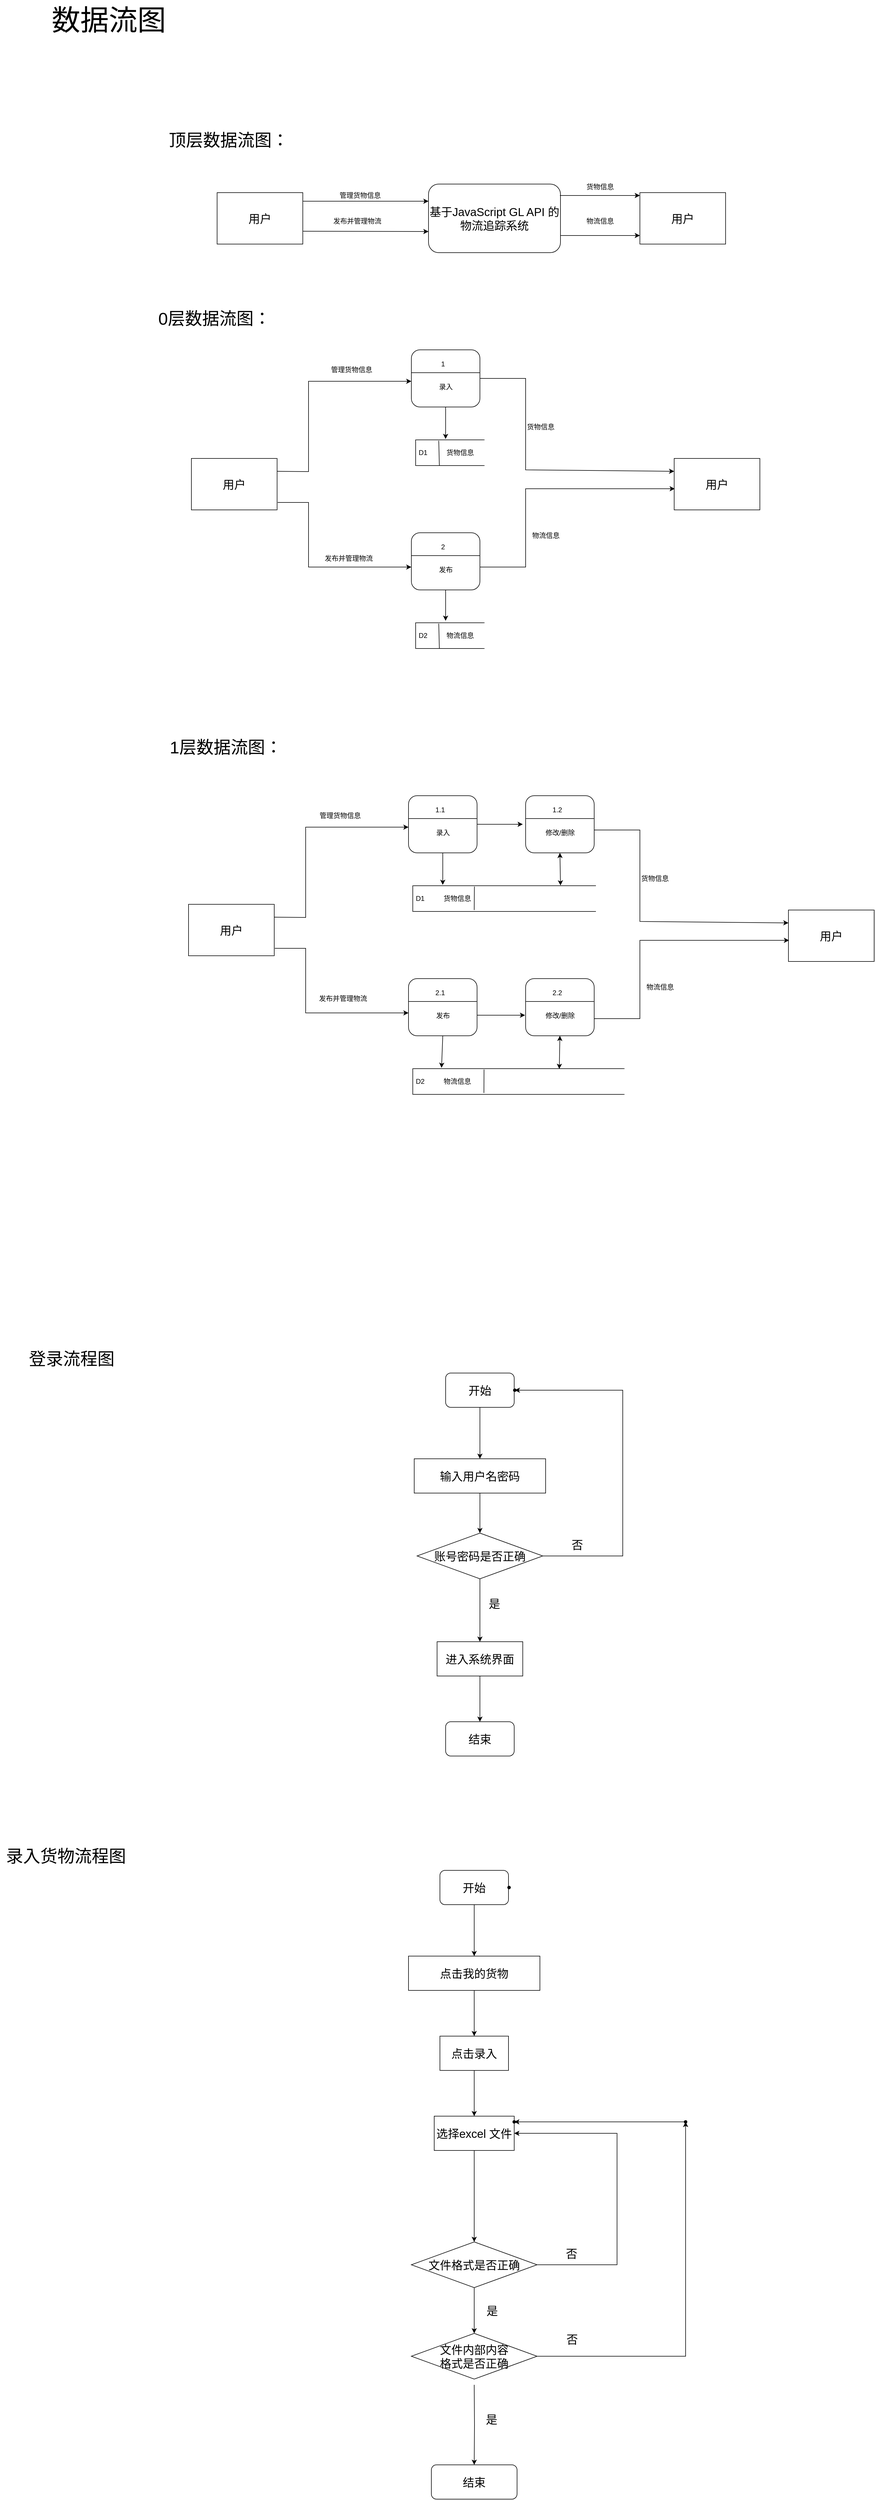 <mxfile version="21.2.1" type="github">
  <diagram name="Page-1" id="b5b7bab2-c9e2-2cf4-8b2a-24fd1a2a6d21">
    <mxGraphModel dx="4598" dy="2044" grid="1" gridSize="10" guides="1" tooltips="1" connect="1" arrows="1" fold="1" page="1" pageScale="1" pageWidth="827" pageHeight="1169" background="none" math="0" shadow="0">
      <root>
        <mxCell id="0" />
        <mxCell id="1" parent="0" />
        <mxCell id="44vKcgO6JZs-gFAmP7-q-1" value="&lt;font style=&quot;font-size: 20px;&quot;&gt;用户&lt;/font&gt;" style="rounded=0;whiteSpace=wrap;html=1;" parent="1" vertex="1">
          <mxGeometry x="40" y="595" width="150" height="90" as="geometry" />
        </mxCell>
        <mxCell id="44vKcgO6JZs-gFAmP7-q-2" value="" style="endArrow=classic;html=1;rounded=0;entryX=0;entryY=0.25;entryDx=0;entryDy=0;" parent="1" target="44vKcgO6JZs-gFAmP7-q-3" edge="1">
          <mxGeometry width="50" height="50" relative="1" as="geometry">
            <mxPoint x="190" y="610" as="sourcePoint" />
            <mxPoint x="330" y="640" as="targetPoint" />
          </mxGeometry>
        </mxCell>
        <mxCell id="44vKcgO6JZs-gFAmP7-q-3" value="&lt;font style=&quot;font-size: 20px;&quot;&gt;基于JavaScript GL API 的物流追踪系统&lt;/font&gt;" style="rounded=1;whiteSpace=wrap;html=1;" parent="1" vertex="1">
          <mxGeometry x="410" y="580" width="231" height="120" as="geometry" />
        </mxCell>
        <mxCell id="44vKcgO6JZs-gFAmP7-q-4" value="管理货物信息" style="text;html=1;align=center;verticalAlign=middle;resizable=0;points=[];autosize=1;strokeColor=none;fillColor=none;" parent="1" vertex="1">
          <mxGeometry x="240" y="585" width="100" height="30" as="geometry" />
        </mxCell>
        <mxCell id="44vKcgO6JZs-gFAmP7-q-5" value="" style="endArrow=classic;html=1;rounded=0;entryX=0;entryY=0.5;entryDx=0;entryDy=0;" parent="1" edge="1">
          <mxGeometry width="50" height="50" relative="1" as="geometry">
            <mxPoint x="640" y="600" as="sourcePoint" />
            <mxPoint x="780" y="600" as="targetPoint" />
          </mxGeometry>
        </mxCell>
        <mxCell id="44vKcgO6JZs-gFAmP7-q-6" value="" style="endArrow=classic;html=1;rounded=0;exitX=1;exitY=0.75;exitDx=0;exitDy=0;" parent="1" source="44vKcgO6JZs-gFAmP7-q-1" edge="1">
          <mxGeometry width="50" height="50" relative="1" as="geometry">
            <mxPoint x="360" y="680" as="sourcePoint" />
            <mxPoint x="410" y="663" as="targetPoint" />
          </mxGeometry>
        </mxCell>
        <mxCell id="44vKcgO6JZs-gFAmP7-q-7" value="" style="endArrow=classic;html=1;rounded=0;exitX=1;exitY=0.75;exitDx=0;exitDy=0;entryX=0;entryY=0.5;entryDx=0;entryDy=0;" parent="1" source="44vKcgO6JZs-gFAmP7-q-3" edge="1">
          <mxGeometry width="50" height="50" relative="1" as="geometry">
            <mxPoint x="641" y="660" as="sourcePoint" />
            <mxPoint x="780" y="670" as="targetPoint" />
          </mxGeometry>
        </mxCell>
        <mxCell id="44vKcgO6JZs-gFAmP7-q-9" value="发布并管理物流" style="text;html=1;align=center;verticalAlign=middle;resizable=0;points=[];autosize=1;strokeColor=none;fillColor=none;" parent="1" vertex="1">
          <mxGeometry x="230" y="630" width="110" height="30" as="geometry" />
        </mxCell>
        <mxCell id="44vKcgO6JZs-gFAmP7-q-16" value="货物信息" style="text;html=1;align=center;verticalAlign=middle;resizable=0;points=[];autosize=1;strokeColor=none;fillColor=none;" parent="1" vertex="1">
          <mxGeometry x="675" y="570" width="70" height="30" as="geometry" />
        </mxCell>
        <mxCell id="44vKcgO6JZs-gFAmP7-q-17" value="物流信息" style="text;html=1;align=center;verticalAlign=middle;resizable=0;points=[];autosize=1;strokeColor=none;fillColor=none;" parent="1" vertex="1">
          <mxGeometry x="675" y="630" width="70" height="30" as="geometry" />
        </mxCell>
        <mxCell id="44vKcgO6JZs-gFAmP7-q-19" value="&lt;font style=&quot;font-size: 30px;&quot;&gt;顶层数据流图：&lt;/font&gt;" style="text;html=1;align=center;verticalAlign=middle;resizable=0;points=[];autosize=1;strokeColor=none;fillColor=none;" parent="1" vertex="1">
          <mxGeometry x="-55" y="478" width="230" height="50" as="geometry" />
        </mxCell>
        <mxCell id="44vKcgO6JZs-gFAmP7-q-20" value="&lt;font style=&quot;font-size: 30px;&quot;&gt;0层数据流图：&lt;/font&gt;" style="text;html=1;align=center;verticalAlign=middle;resizable=0;points=[];autosize=1;strokeColor=none;fillColor=none;" parent="1" vertex="1">
          <mxGeometry x="-75" y="790" width="220" height="50" as="geometry" />
        </mxCell>
        <mxCell id="44vKcgO6JZs-gFAmP7-q-21" value="&lt;font style=&quot;font-size: 20px;&quot;&gt;用户&lt;/font&gt;" style="rounded=0;whiteSpace=wrap;html=1;" parent="1" vertex="1">
          <mxGeometry x="-5" y="1060" width="150" height="90" as="geometry" />
        </mxCell>
        <mxCell id="44vKcgO6JZs-gFAmP7-q-22" value="" style="endArrow=classic;html=1;rounded=0;entryX=0;entryY=0.25;entryDx=0;entryDy=0;exitX=1;exitY=0.25;exitDx=0;exitDy=0;" parent="1" source="44vKcgO6JZs-gFAmP7-q-21" edge="1">
          <mxGeometry width="50" height="50" relative="1" as="geometry">
            <mxPoint x="160" y="925" as="sourcePoint" />
            <mxPoint x="380" y="925" as="targetPoint" />
            <Array as="points">
              <mxPoint x="200" y="1083" />
              <mxPoint x="200" y="925" />
            </Array>
          </mxGeometry>
        </mxCell>
        <mxCell id="44vKcgO6JZs-gFAmP7-q-24" value="" style="rounded=1;whiteSpace=wrap;html=1;" parent="1" vertex="1">
          <mxGeometry x="380" y="870" width="120" height="100" as="geometry" />
        </mxCell>
        <mxCell id="44vKcgO6JZs-gFAmP7-q-25" value="" style="endArrow=none;html=1;rounded=0;entryX=1;entryY=0.4;entryDx=0;entryDy=0;entryPerimeter=0;" parent="1" target="44vKcgO6JZs-gFAmP7-q-24" edge="1">
          <mxGeometry width="50" height="50" relative="1" as="geometry">
            <mxPoint x="380" y="910" as="sourcePoint" />
            <mxPoint x="410" y="780" as="targetPoint" />
          </mxGeometry>
        </mxCell>
        <mxCell id="44vKcgO6JZs-gFAmP7-q-26" value="1" style="text;html=1;align=center;verticalAlign=middle;resizable=0;points=[];autosize=1;strokeColor=none;fillColor=none;" parent="1" vertex="1">
          <mxGeometry x="420" y="880" width="30" height="30" as="geometry" />
        </mxCell>
        <mxCell id="44vKcgO6JZs-gFAmP7-q-27" value="录入" style="text;html=1;align=center;verticalAlign=middle;resizable=0;points=[];autosize=1;strokeColor=none;fillColor=none;" parent="1" vertex="1">
          <mxGeometry x="415" y="920" width="50" height="30" as="geometry" />
        </mxCell>
        <mxCell id="44vKcgO6JZs-gFAmP7-q-30" value="" style="shape=partialRectangle;whiteSpace=wrap;html=1;bottom=1;right=1;left=1;top=0;fillColor=none;routingCenterX=-0.5;rotation=90;" parent="1" vertex="1">
          <mxGeometry x="425" y="990" width="45" height="120" as="geometry" />
        </mxCell>
        <mxCell id="44vKcgO6JZs-gFAmP7-q-31" value="D1" style="text;html=1;align=center;verticalAlign=middle;resizable=0;points=[];autosize=1;strokeColor=none;fillColor=none;" parent="1" vertex="1">
          <mxGeometry x="380" y="1035" width="40" height="30" as="geometry" />
        </mxCell>
        <mxCell id="44vKcgO6JZs-gFAmP7-q-32" value="" style="endArrow=none;html=1;rounded=0;exitX=0.033;exitY=0.663;exitDx=0;exitDy=0;exitPerimeter=0;entryX=1.011;entryY=0.654;entryDx=0;entryDy=0;entryPerimeter=0;" parent="1" source="44vKcgO6JZs-gFAmP7-q-30" target="44vKcgO6JZs-gFAmP7-q-30" edge="1">
          <mxGeometry width="50" height="50" relative="1" as="geometry">
            <mxPoint x="710" y="1000" as="sourcePoint" />
            <mxPoint x="430" y="1070" as="targetPoint" />
          </mxGeometry>
        </mxCell>
        <mxCell id="44vKcgO6JZs-gFAmP7-q-34" value="货物信息" style="text;html=1;align=center;verticalAlign=middle;resizable=0;points=[];autosize=1;strokeColor=none;fillColor=none;" parent="1" vertex="1">
          <mxGeometry x="430" y="1035" width="70" height="30" as="geometry" />
        </mxCell>
        <mxCell id="44vKcgO6JZs-gFAmP7-q-38" value="" style="endArrow=classic;html=1;rounded=0;entryX=0;entryY=0.25;entryDx=0;entryDy=0;" parent="1" target="44vKcgO6JZs-gFAmP7-q-42" edge="1">
          <mxGeometry width="50" height="50" relative="1" as="geometry">
            <mxPoint x="500" y="920" as="sourcePoint" />
            <mxPoint x="750" y="920" as="targetPoint" />
            <Array as="points">
              <mxPoint x="580" y="920" />
              <mxPoint x="580" y="1080" />
            </Array>
          </mxGeometry>
        </mxCell>
        <mxCell id="44vKcgO6JZs-gFAmP7-q-40" value="货物信息" style="text;html=1;align=center;verticalAlign=middle;resizable=0;points=[];autosize=1;strokeColor=none;fillColor=none;" parent="1" vertex="1">
          <mxGeometry x="571" y="990" width="70" height="30" as="geometry" />
        </mxCell>
        <mxCell id="44vKcgO6JZs-gFAmP7-q-41" value="&lt;font style=&quot;font-size: 20px;&quot;&gt;用户&lt;/font&gt;" style="rounded=0;whiteSpace=wrap;html=1;" parent="1" vertex="1">
          <mxGeometry x="780" y="595" width="150" height="90" as="geometry" />
        </mxCell>
        <mxCell id="44vKcgO6JZs-gFAmP7-q-42" value="&lt;font style=&quot;font-size: 20px;&quot;&gt;用户&lt;/font&gt;" style="rounded=0;whiteSpace=wrap;html=1;" parent="1" vertex="1">
          <mxGeometry x="840" y="1060" width="150" height="90" as="geometry" />
        </mxCell>
        <mxCell id="44vKcgO6JZs-gFAmP7-q-45" value="" style="endArrow=classic;html=1;rounded=0;exitX=0.086;exitY=1.067;exitDx=0;exitDy=0;exitPerimeter=0;" parent="1" edge="1">
          <mxGeometry width="50" height="50" relative="1" as="geometry">
            <mxPoint x="146.02" y="1137.01" as="sourcePoint" />
            <mxPoint x="380" y="1250" as="targetPoint" />
            <Array as="points">
              <mxPoint x="200" y="1137" />
              <mxPoint x="200" y="1250" />
            </Array>
          </mxGeometry>
        </mxCell>
        <mxCell id="44vKcgO6JZs-gFAmP7-q-46" value="" style="rounded=1;whiteSpace=wrap;html=1;" parent="1" vertex="1">
          <mxGeometry x="380" y="1190" width="120" height="100" as="geometry" />
        </mxCell>
        <mxCell id="44vKcgO6JZs-gFAmP7-q-47" value="" style="endArrow=none;html=1;rounded=0;entryX=1;entryY=0.4;entryDx=0;entryDy=0;entryPerimeter=0;" parent="1" target="44vKcgO6JZs-gFAmP7-q-46" edge="1">
          <mxGeometry width="50" height="50" relative="1" as="geometry">
            <mxPoint x="380" y="1230" as="sourcePoint" />
            <mxPoint x="410" y="1100" as="targetPoint" />
          </mxGeometry>
        </mxCell>
        <mxCell id="44vKcgO6JZs-gFAmP7-q-48" value="2" style="text;html=1;align=center;verticalAlign=middle;resizable=0;points=[];autosize=1;strokeColor=none;fillColor=none;" parent="1" vertex="1">
          <mxGeometry x="420" y="1200" width="30" height="30" as="geometry" />
        </mxCell>
        <mxCell id="44vKcgO6JZs-gFAmP7-q-49" value="发布" style="text;html=1;align=center;verticalAlign=middle;resizable=0;points=[];autosize=1;strokeColor=none;fillColor=none;" parent="1" vertex="1">
          <mxGeometry x="415" y="1240" width="50" height="30" as="geometry" />
        </mxCell>
        <mxCell id="44vKcgO6JZs-gFAmP7-q-51" value="" style="shape=partialRectangle;whiteSpace=wrap;html=1;bottom=1;right=1;left=1;top=0;fillColor=none;routingCenterX=-0.5;rotation=90;" parent="1" vertex="1">
          <mxGeometry x="425" y="1310" width="45" height="120" as="geometry" />
        </mxCell>
        <mxCell id="44vKcgO6JZs-gFAmP7-q-52" value="D2" style="text;html=1;align=center;verticalAlign=middle;resizable=0;points=[];autosize=1;strokeColor=none;fillColor=none;" parent="1" vertex="1">
          <mxGeometry x="380" y="1355" width="40" height="30" as="geometry" />
        </mxCell>
        <mxCell id="44vKcgO6JZs-gFAmP7-q-53" value="" style="endArrow=none;html=1;rounded=0;exitX=0.033;exitY=0.663;exitDx=0;exitDy=0;exitPerimeter=0;entryX=1.011;entryY=0.654;entryDx=0;entryDy=0;entryPerimeter=0;" parent="1" source="44vKcgO6JZs-gFAmP7-q-51" target="44vKcgO6JZs-gFAmP7-q-51" edge="1">
          <mxGeometry width="50" height="50" relative="1" as="geometry">
            <mxPoint x="710" y="1320" as="sourcePoint" />
            <mxPoint x="430" y="1390" as="targetPoint" />
          </mxGeometry>
        </mxCell>
        <mxCell id="44vKcgO6JZs-gFAmP7-q-54" value="物流信息" style="text;html=1;align=center;verticalAlign=middle;resizable=0;points=[];autosize=1;strokeColor=none;fillColor=none;" parent="1" vertex="1">
          <mxGeometry x="430" y="1355" width="70" height="30" as="geometry" />
        </mxCell>
        <mxCell id="44vKcgO6JZs-gFAmP7-q-56" value="" style="endArrow=classic;html=1;rounded=0;entryX=0.007;entryY=0.589;entryDx=0;entryDy=0;entryPerimeter=0;" parent="1" target="44vKcgO6JZs-gFAmP7-q-42" edge="1">
          <mxGeometry width="50" height="50" relative="1" as="geometry">
            <mxPoint x="500" y="1250" as="sourcePoint" />
            <mxPoint x="410" y="1020" as="targetPoint" />
            <Array as="points">
              <mxPoint x="580" y="1250" />
              <mxPoint x="580" y="1113" />
            </Array>
          </mxGeometry>
        </mxCell>
        <mxCell id="44vKcgO6JZs-gFAmP7-q-57" value="物流信息" style="text;html=1;align=center;verticalAlign=middle;resizable=0;points=[];autosize=1;strokeColor=none;fillColor=none;" parent="1" vertex="1">
          <mxGeometry x="580" y="1180" width="70" height="30" as="geometry" />
        </mxCell>
        <mxCell id="44vKcgO6JZs-gFAmP7-q-60" value="&lt;font style=&quot;font-size: 30px;&quot;&gt;1层数据流图：&lt;/font&gt;" style="text;html=1;align=center;verticalAlign=middle;resizable=0;points=[];autosize=1;strokeColor=none;fillColor=none;" parent="1" vertex="1">
          <mxGeometry x="-55" y="1540" width="220" height="50" as="geometry" />
        </mxCell>
        <mxCell id="44vKcgO6JZs-gFAmP7-q-63" value="&lt;font style=&quot;font-size: 20px;&quot;&gt;用户&lt;/font&gt;" style="rounded=0;whiteSpace=wrap;html=1;" parent="1" vertex="1">
          <mxGeometry x="-10" y="1840" width="150" height="90" as="geometry" />
        </mxCell>
        <mxCell id="44vKcgO6JZs-gFAmP7-q-64" value="" style="endArrow=classic;html=1;rounded=0;entryX=0;entryY=0.25;entryDx=0;entryDy=0;exitX=1;exitY=0.25;exitDx=0;exitDy=0;" parent="1" source="44vKcgO6JZs-gFAmP7-q-63" edge="1">
          <mxGeometry width="50" height="50" relative="1" as="geometry">
            <mxPoint x="155" y="1705" as="sourcePoint" />
            <mxPoint x="375" y="1705" as="targetPoint" />
            <Array as="points">
              <mxPoint x="195" y="1863" />
              <mxPoint x="195" y="1705" />
            </Array>
          </mxGeometry>
        </mxCell>
        <mxCell id="44vKcgO6JZs-gFAmP7-q-96" value="" style="edgeStyle=orthogonalEdgeStyle;rounded=0;orthogonalLoop=1;jettySize=auto;html=1;" parent="1" source="44vKcgO6JZs-gFAmP7-q-66" edge="1">
          <mxGeometry relative="1" as="geometry">
            <mxPoint x="575" y="1700" as="targetPoint" />
          </mxGeometry>
        </mxCell>
        <mxCell id="44vKcgO6JZs-gFAmP7-q-66" value="" style="rounded=1;whiteSpace=wrap;html=1;" parent="1" vertex="1">
          <mxGeometry x="375" y="1650" width="120" height="100" as="geometry" />
        </mxCell>
        <mxCell id="44vKcgO6JZs-gFAmP7-q-67" value="" style="endArrow=none;html=1;rounded=0;entryX=1;entryY=0.4;entryDx=0;entryDy=0;entryPerimeter=0;" parent="1" target="44vKcgO6JZs-gFAmP7-q-66" edge="1">
          <mxGeometry width="50" height="50" relative="1" as="geometry">
            <mxPoint x="375" y="1690" as="sourcePoint" />
            <mxPoint x="405" y="1560" as="targetPoint" />
          </mxGeometry>
        </mxCell>
        <mxCell id="44vKcgO6JZs-gFAmP7-q-68" value="1.1" style="text;html=1;align=center;verticalAlign=middle;resizable=0;points=[];autosize=1;strokeColor=none;fillColor=none;" parent="1" vertex="1">
          <mxGeometry x="410" y="1660" width="40" height="30" as="geometry" />
        </mxCell>
        <mxCell id="44vKcgO6JZs-gFAmP7-q-69" value="录入" style="text;html=1;align=center;verticalAlign=middle;resizable=0;points=[];autosize=1;strokeColor=none;fillColor=none;" parent="1" vertex="1">
          <mxGeometry x="410" y="1700" width="50" height="30" as="geometry" />
        </mxCell>
        <mxCell id="44vKcgO6JZs-gFAmP7-q-70" value="" style="shape=partialRectangle;whiteSpace=wrap;html=1;bottom=1;right=1;left=1;top=0;fillColor=none;routingCenterX=-0.5;rotation=90;" parent="1" vertex="1">
          <mxGeometry x="520" y="1670" width="45" height="320" as="geometry" />
        </mxCell>
        <mxCell id="44vKcgO6JZs-gFAmP7-q-71" value="D1" style="text;html=1;align=center;verticalAlign=middle;resizable=0;points=[];autosize=1;strokeColor=none;fillColor=none;" parent="1" vertex="1">
          <mxGeometry x="375" y="1815" width="40" height="30" as="geometry" />
        </mxCell>
        <mxCell id="44vKcgO6JZs-gFAmP7-q-72" value="" style="endArrow=none;html=1;rounded=0;exitX=0.033;exitY=0.663;exitDx=0;exitDy=0;exitPerimeter=0;" parent="1" source="44vKcgO6JZs-gFAmP7-q-70" edge="1">
          <mxGeometry width="50" height="50" relative="1" as="geometry">
            <mxPoint x="705" y="1780" as="sourcePoint" />
            <mxPoint x="490" y="1850" as="targetPoint" />
          </mxGeometry>
        </mxCell>
        <mxCell id="44vKcgO6JZs-gFAmP7-q-73" value="货物信息" style="text;html=1;align=center;verticalAlign=middle;resizable=0;points=[];autosize=1;strokeColor=none;fillColor=none;" parent="1" vertex="1">
          <mxGeometry x="425" y="1815" width="70" height="30" as="geometry" />
        </mxCell>
        <mxCell id="44vKcgO6JZs-gFAmP7-q-75" value="" style="endArrow=classic;html=1;rounded=0;entryX=0;entryY=0.25;entryDx=0;entryDy=0;" parent="1" target="44vKcgO6JZs-gFAmP7-q-77" edge="1">
          <mxGeometry width="50" height="50" relative="1" as="geometry">
            <mxPoint x="700" y="1710" as="sourcePoint" />
            <mxPoint x="950" y="1710" as="targetPoint" />
            <Array as="points">
              <mxPoint x="780" y="1710" />
              <mxPoint x="780" y="1870" />
            </Array>
          </mxGeometry>
        </mxCell>
        <mxCell id="44vKcgO6JZs-gFAmP7-q-76" value="货物信息" style="text;html=1;align=center;verticalAlign=middle;resizable=0;points=[];autosize=1;strokeColor=none;fillColor=none;" parent="1" vertex="1">
          <mxGeometry x="771" y="1780" width="70" height="30" as="geometry" />
        </mxCell>
        <mxCell id="44vKcgO6JZs-gFAmP7-q-77" value="&lt;font style=&quot;font-size: 20px;&quot;&gt;用户&lt;/font&gt;" style="rounded=0;whiteSpace=wrap;html=1;" parent="1" vertex="1">
          <mxGeometry x="1040" y="1850" width="150" height="90" as="geometry" />
        </mxCell>
        <mxCell id="44vKcgO6JZs-gFAmP7-q-78" value="" style="endArrow=classic;html=1;rounded=0;exitX=0.086;exitY=1.067;exitDx=0;exitDy=0;exitPerimeter=0;" parent="1" edge="1">
          <mxGeometry width="50" height="50" relative="1" as="geometry">
            <mxPoint x="141.02" y="1917.01" as="sourcePoint" />
            <mxPoint x="375" y="2030" as="targetPoint" />
            <Array as="points">
              <mxPoint x="195" y="1917" />
              <mxPoint x="195" y="2030" />
            </Array>
          </mxGeometry>
        </mxCell>
        <mxCell id="44vKcgO6JZs-gFAmP7-q-79" value="" style="rounded=1;whiteSpace=wrap;html=1;" parent="1" vertex="1">
          <mxGeometry x="375" y="1970" width="120" height="100" as="geometry" />
        </mxCell>
        <mxCell id="44vKcgO6JZs-gFAmP7-q-80" value="" style="endArrow=none;html=1;rounded=0;entryX=1;entryY=0.4;entryDx=0;entryDy=0;entryPerimeter=0;" parent="1" target="44vKcgO6JZs-gFAmP7-q-79" edge="1">
          <mxGeometry width="50" height="50" relative="1" as="geometry">
            <mxPoint x="375" y="2010" as="sourcePoint" />
            <mxPoint x="405" y="1880" as="targetPoint" />
          </mxGeometry>
        </mxCell>
        <mxCell id="44vKcgO6JZs-gFAmP7-q-81" value="2.1" style="text;html=1;align=center;verticalAlign=middle;resizable=0;points=[];autosize=1;strokeColor=none;fillColor=none;" parent="1" vertex="1">
          <mxGeometry x="410" y="1980" width="40" height="30" as="geometry" />
        </mxCell>
        <mxCell id="44vKcgO6JZs-gFAmP7-q-82" value="发布" style="text;html=1;align=center;verticalAlign=middle;resizable=0;points=[];autosize=1;strokeColor=none;fillColor=none;" parent="1" vertex="1">
          <mxGeometry x="410" y="2020" width="50" height="30" as="geometry" />
        </mxCell>
        <mxCell id="44vKcgO6JZs-gFAmP7-q-83" value="" style="shape=partialRectangle;whiteSpace=wrap;html=1;bottom=1;right=1;left=1;top=0;fillColor=none;routingCenterX=-0.5;rotation=90;" parent="1" vertex="1">
          <mxGeometry x="545" y="1965" width="45" height="370" as="geometry" />
        </mxCell>
        <mxCell id="44vKcgO6JZs-gFAmP7-q-84" value="D2" style="text;html=1;align=center;verticalAlign=middle;resizable=0;points=[];autosize=1;strokeColor=none;fillColor=none;" parent="1" vertex="1">
          <mxGeometry x="375" y="2135" width="40" height="30" as="geometry" />
        </mxCell>
        <mxCell id="44vKcgO6JZs-gFAmP7-q-85" value="" style="endArrow=none;html=1;rounded=0;exitX=0.033;exitY=0.663;exitDx=0;exitDy=0;exitPerimeter=0;" parent="1" source="44vKcgO6JZs-gFAmP7-q-83" edge="1">
          <mxGeometry width="50" height="50" relative="1" as="geometry">
            <mxPoint x="705" y="2100" as="sourcePoint" />
            <mxPoint x="507" y="2170" as="targetPoint" />
          </mxGeometry>
        </mxCell>
        <mxCell id="44vKcgO6JZs-gFAmP7-q-86" value="物流信息" style="text;html=1;align=center;verticalAlign=middle;resizable=0;points=[];autosize=1;strokeColor=none;fillColor=none;" parent="1" vertex="1">
          <mxGeometry x="425" y="2135" width="70" height="30" as="geometry" />
        </mxCell>
        <mxCell id="44vKcgO6JZs-gFAmP7-q-88" value="" style="endArrow=classic;html=1;rounded=0;entryX=0.007;entryY=0.589;entryDx=0;entryDy=0;entryPerimeter=0;" parent="1" target="44vKcgO6JZs-gFAmP7-q-77" edge="1">
          <mxGeometry width="50" height="50" relative="1" as="geometry">
            <mxPoint x="700" y="2040" as="sourcePoint" />
            <mxPoint x="610" y="1810" as="targetPoint" />
            <Array as="points">
              <mxPoint x="780" y="2040" />
              <mxPoint x="780" y="1903" />
            </Array>
          </mxGeometry>
        </mxCell>
        <mxCell id="44vKcgO6JZs-gFAmP7-q-89" value="物流信息" style="text;html=1;align=center;verticalAlign=middle;resizable=0;points=[];autosize=1;strokeColor=none;fillColor=none;" parent="1" vertex="1">
          <mxGeometry x="780" y="1970" width="70" height="30" as="geometry" />
        </mxCell>
        <mxCell id="44vKcgO6JZs-gFAmP7-q-91" value="管理货物信息" style="text;html=1;align=center;verticalAlign=middle;resizable=0;points=[];autosize=1;strokeColor=none;fillColor=none;" parent="1" vertex="1">
          <mxGeometry x="225" y="890" width="100" height="30" as="geometry" />
        </mxCell>
        <mxCell id="44vKcgO6JZs-gFAmP7-q-92" value="发布并管理物流" style="text;html=1;align=center;verticalAlign=middle;resizable=0;points=[];autosize=1;strokeColor=none;fillColor=none;" parent="1" vertex="1">
          <mxGeometry x="215" y="1220" width="110" height="30" as="geometry" />
        </mxCell>
        <mxCell id="44vKcgO6JZs-gFAmP7-q-93" value="管理货物信息" style="text;html=1;align=center;verticalAlign=middle;resizable=0;points=[];autosize=1;strokeColor=none;fillColor=none;" parent="1" vertex="1">
          <mxGeometry x="205" y="1670" width="100" height="30" as="geometry" />
        </mxCell>
        <mxCell id="44vKcgO6JZs-gFAmP7-q-94" value="发布并管理物流" style="text;html=1;align=center;verticalAlign=middle;resizable=0;points=[];autosize=1;strokeColor=none;fillColor=none;" parent="1" vertex="1">
          <mxGeometry x="205" y="1990" width="110" height="30" as="geometry" />
        </mxCell>
        <mxCell id="44vKcgO6JZs-gFAmP7-q-98" value="" style="rounded=1;whiteSpace=wrap;html=1;" parent="1" vertex="1">
          <mxGeometry x="580" y="1650" width="120" height="100" as="geometry" />
        </mxCell>
        <mxCell id="44vKcgO6JZs-gFAmP7-q-99" value="" style="endArrow=none;html=1;rounded=0;entryX=1;entryY=0.4;entryDx=0;entryDy=0;entryPerimeter=0;" parent="1" target="44vKcgO6JZs-gFAmP7-q-98" edge="1">
          <mxGeometry width="50" height="50" relative="1" as="geometry">
            <mxPoint x="580" y="1690" as="sourcePoint" />
            <mxPoint x="610" y="1560" as="targetPoint" />
          </mxGeometry>
        </mxCell>
        <mxCell id="44vKcgO6JZs-gFAmP7-q-100" value="1.2" style="text;html=1;align=center;verticalAlign=middle;resizable=0;points=[];autosize=1;strokeColor=none;fillColor=none;" parent="1" vertex="1">
          <mxGeometry x="615" y="1660" width="40" height="30" as="geometry" />
        </mxCell>
        <mxCell id="44vKcgO6JZs-gFAmP7-q-101" value="修改/删除" style="text;html=1;align=center;verticalAlign=middle;resizable=0;points=[];autosize=1;strokeColor=none;fillColor=none;" parent="1" vertex="1">
          <mxGeometry x="605" y="1700" width="70" height="30" as="geometry" />
        </mxCell>
        <mxCell id="44vKcgO6JZs-gFAmP7-q-102" value="" style="endArrow=classic;startArrow=classic;html=1;rounded=0;exitX=-0.011;exitY=0.192;exitDx=0;exitDy=0;entryX=0.5;entryY=1;entryDx=0;entryDy=0;exitPerimeter=0;" parent="1" source="44vKcgO6JZs-gFAmP7-q-70" target="44vKcgO6JZs-gFAmP7-q-98" edge="1">
          <mxGeometry width="50" height="50" relative="1" as="geometry">
            <mxPoint x="445" y="1816" as="sourcePoint" />
            <mxPoint x="445" y="1760" as="targetPoint" />
          </mxGeometry>
        </mxCell>
        <mxCell id="44vKcgO6JZs-gFAmP7-q-103" value="" style="rounded=1;whiteSpace=wrap;html=1;" parent="1" vertex="1">
          <mxGeometry x="580" y="1970" width="120" height="100" as="geometry" />
        </mxCell>
        <mxCell id="44vKcgO6JZs-gFAmP7-q-104" value="" style="endArrow=none;html=1;rounded=0;entryX=1;entryY=0.4;entryDx=0;entryDy=0;entryPerimeter=0;" parent="1" target="44vKcgO6JZs-gFAmP7-q-103" edge="1">
          <mxGeometry width="50" height="50" relative="1" as="geometry">
            <mxPoint x="580" y="2010" as="sourcePoint" />
            <mxPoint x="610" y="1880" as="targetPoint" />
          </mxGeometry>
        </mxCell>
        <mxCell id="44vKcgO6JZs-gFAmP7-q-105" value="2.2" style="text;html=1;align=center;verticalAlign=middle;resizable=0;points=[];autosize=1;strokeColor=none;fillColor=none;" parent="1" vertex="1">
          <mxGeometry x="615" y="1980" width="40" height="30" as="geometry" />
        </mxCell>
        <mxCell id="44vKcgO6JZs-gFAmP7-q-106" value="修改/删除" style="text;html=1;align=center;verticalAlign=middle;resizable=0;points=[];autosize=1;strokeColor=none;fillColor=none;" parent="1" vertex="1">
          <mxGeometry x="605" y="2020" width="70" height="30" as="geometry" />
        </mxCell>
        <mxCell id="44vKcgO6JZs-gFAmP7-q-109" value="" style="endArrow=classic;html=1;rounded=0;exitX=1;exitY=0.64;exitDx=0;exitDy=0;exitPerimeter=0;entryX=-0.008;entryY=0.64;entryDx=0;entryDy=0;entryPerimeter=0;" parent="1" source="44vKcgO6JZs-gFAmP7-q-79" target="44vKcgO6JZs-gFAmP7-q-103" edge="1">
          <mxGeometry width="50" height="50" relative="1" as="geometry">
            <mxPoint x="360" y="1770" as="sourcePoint" />
            <mxPoint x="410" y="1720" as="targetPoint" />
          </mxGeometry>
        </mxCell>
        <mxCell id="44vKcgO6JZs-gFAmP7-q-111" value="" style="endArrow=classic;startArrow=classic;html=1;rounded=0;exitX=0.011;exitY=0.307;exitDx=0;exitDy=0;entryX=0.5;entryY=1;entryDx=0;entryDy=0;exitPerimeter=0;" parent="1" source="44vKcgO6JZs-gFAmP7-q-83" target="44vKcgO6JZs-gFAmP7-q-103" edge="1">
          <mxGeometry width="50" height="50" relative="1" as="geometry">
            <mxPoint x="460" y="1770" as="sourcePoint" />
            <mxPoint x="510" y="1720" as="targetPoint" />
          </mxGeometry>
        </mxCell>
        <mxCell id="44vKcgO6JZs-gFAmP7-q-113" value="" style="endArrow=classic;html=1;rounded=0;exitX=0.5;exitY=1;exitDx=0;exitDy=0;entryX=-0.033;entryY=0.864;entryDx=0;entryDy=0;entryPerimeter=0;" parent="1" source="44vKcgO6JZs-gFAmP7-q-79" target="44vKcgO6JZs-gFAmP7-q-83" edge="1">
          <mxGeometry width="50" height="50" relative="1" as="geometry">
            <mxPoint x="460" y="1970" as="sourcePoint" />
            <mxPoint x="510" y="1920" as="targetPoint" />
          </mxGeometry>
        </mxCell>
        <mxCell id="44vKcgO6JZs-gFAmP7-q-114" value="" style="endArrow=classic;html=1;rounded=0;exitX=0.5;exitY=1;exitDx=0;exitDy=0;entryX=-0.033;entryY=0.836;entryDx=0;entryDy=0;entryPerimeter=0;" parent="1" source="44vKcgO6JZs-gFAmP7-q-66" target="44vKcgO6JZs-gFAmP7-q-70" edge="1">
          <mxGeometry width="50" height="50" relative="1" as="geometry">
            <mxPoint x="460" y="1970" as="sourcePoint" />
            <mxPoint x="510" y="1920" as="targetPoint" />
          </mxGeometry>
        </mxCell>
        <mxCell id="44vKcgO6JZs-gFAmP7-q-115" value="" style="endArrow=classic;html=1;rounded=0;exitX=0.5;exitY=1;exitDx=0;exitDy=0;entryX=-0.078;entryY=0.563;entryDx=0;entryDy=0;entryPerimeter=0;" parent="1" source="44vKcgO6JZs-gFAmP7-q-46" target="44vKcgO6JZs-gFAmP7-q-51" edge="1">
          <mxGeometry width="50" height="50" relative="1" as="geometry">
            <mxPoint x="460" y="1370" as="sourcePoint" />
            <mxPoint x="510" y="1320" as="targetPoint" />
          </mxGeometry>
        </mxCell>
        <mxCell id="44vKcgO6JZs-gFAmP7-q-116" value="" style="endArrow=classic;html=1;rounded=0;exitX=0.5;exitY=1;exitDx=0;exitDy=0;entryX=-0.033;entryY=0.563;entryDx=0;entryDy=0;entryPerimeter=0;" parent="1" source="44vKcgO6JZs-gFAmP7-q-24" target="44vKcgO6JZs-gFAmP7-q-30" edge="1">
          <mxGeometry width="50" height="50" relative="1" as="geometry">
            <mxPoint x="460" y="1370" as="sourcePoint" />
            <mxPoint x="440" y="1020" as="targetPoint" />
          </mxGeometry>
        </mxCell>
        <mxCell id="44vKcgO6JZs-gFAmP7-q-117" value="&lt;font style=&quot;font-size: 50px;&quot;&gt;数据流图&lt;/font&gt;" style="text;html=1;align=center;verticalAlign=middle;resizable=0;points=[];autosize=1;strokeColor=none;fillColor=none;" parent="1" vertex="1">
          <mxGeometry x="-260" y="258" width="220" height="70" as="geometry" />
        </mxCell>
        <mxCell id="44vKcgO6JZs-gFAmP7-q-118" value="&lt;font style=&quot;font-size: 30px;&quot;&gt;登录流程图&lt;/font&gt;" style="text;html=1;align=center;verticalAlign=middle;resizable=0;points=[];autosize=1;strokeColor=none;fillColor=none;" parent="1" vertex="1">
          <mxGeometry x="-300" y="2610" width="170" height="50" as="geometry" />
        </mxCell>
        <mxCell id="44vKcgO6JZs-gFAmP7-q-123" value="" style="edgeStyle=orthogonalEdgeStyle;rounded=0;orthogonalLoop=1;jettySize=auto;html=1;" parent="1" source="44vKcgO6JZs-gFAmP7-q-119" target="44vKcgO6JZs-gFAmP7-q-122" edge="1">
          <mxGeometry relative="1" as="geometry" />
        </mxCell>
        <mxCell id="44vKcgO6JZs-gFAmP7-q-119" value="&lt;font style=&quot;font-size: 20px;&quot;&gt;开始&lt;/font&gt;" style="rounded=1;whiteSpace=wrap;html=1;" parent="1" vertex="1">
          <mxGeometry x="440" y="2660" width="120" height="60" as="geometry" />
        </mxCell>
        <mxCell id="44vKcgO6JZs-gFAmP7-q-125" value="" style="edgeStyle=orthogonalEdgeStyle;rounded=0;orthogonalLoop=1;jettySize=auto;html=1;" parent="1" source="44vKcgO6JZs-gFAmP7-q-122" target="44vKcgO6JZs-gFAmP7-q-124" edge="1">
          <mxGeometry relative="1" as="geometry" />
        </mxCell>
        <mxCell id="44vKcgO6JZs-gFAmP7-q-122" value="&lt;font style=&quot;font-size: 20px;&quot;&gt;输入用户名密码&lt;/font&gt;" style="rounded=0;whiteSpace=wrap;html=1;fillColor=default;" parent="1" vertex="1">
          <mxGeometry x="385" y="2810" width="230" height="60" as="geometry" />
        </mxCell>
        <mxCell id="44vKcgO6JZs-gFAmP7-q-127" value="" style="edgeStyle=orthogonalEdgeStyle;rounded=0;orthogonalLoop=1;jettySize=auto;html=1;" parent="1" source="44vKcgO6JZs-gFAmP7-q-124" target="44vKcgO6JZs-gFAmP7-q-126" edge="1">
          <mxGeometry relative="1" as="geometry" />
        </mxCell>
        <mxCell id="44vKcgO6JZs-gFAmP7-q-130" value="" style="edgeStyle=orthogonalEdgeStyle;rounded=0;orthogonalLoop=1;jettySize=auto;html=1;" parent="1" source="44vKcgO6JZs-gFAmP7-q-124" target="44vKcgO6JZs-gFAmP7-q-129" edge="1">
          <mxGeometry relative="1" as="geometry">
            <Array as="points">
              <mxPoint x="750" y="2980" />
              <mxPoint x="750" y="2690" />
            </Array>
          </mxGeometry>
        </mxCell>
        <mxCell id="44vKcgO6JZs-gFAmP7-q-124" value="&lt;font style=&quot;font-size: 20px;&quot;&gt;账号密码是否正确&lt;/font&gt;" style="rhombus;whiteSpace=wrap;html=1;rounded=0;" parent="1" vertex="1">
          <mxGeometry x="390" y="2940" width="220" height="80" as="geometry" />
        </mxCell>
        <mxCell id="44vKcgO6JZs-gFAmP7-q-133" value="" style="edgeStyle=orthogonalEdgeStyle;rounded=0;orthogonalLoop=1;jettySize=auto;html=1;" parent="1" source="44vKcgO6JZs-gFAmP7-q-126" target="44vKcgO6JZs-gFAmP7-q-132" edge="1">
          <mxGeometry relative="1" as="geometry" />
        </mxCell>
        <mxCell id="44vKcgO6JZs-gFAmP7-q-126" value="&lt;font style=&quot;font-size: 20px;&quot;&gt;进入系统界面&lt;/font&gt;" style="whiteSpace=wrap;html=1;rounded=0;" parent="1" vertex="1">
          <mxGeometry x="425" y="3130" width="150" height="60" as="geometry" />
        </mxCell>
        <mxCell id="44vKcgO6JZs-gFAmP7-q-128" value="&lt;font style=&quot;font-size: 20px;&quot;&gt;是&lt;/font&gt;" style="text;html=1;align=center;verticalAlign=middle;resizable=0;points=[];autosize=1;strokeColor=none;fillColor=none;" parent="1" vertex="1">
          <mxGeometry x="505" y="3043" width="40" height="40" as="geometry" />
        </mxCell>
        <mxCell id="44vKcgO6JZs-gFAmP7-q-129" value="" style="shape=waypoint;sketch=0;size=6;pointerEvents=1;points=[];fillColor=default;resizable=0;rotatable=0;perimeter=centerPerimeter;snapToPoint=1;rounded=0;" parent="1" vertex="1">
          <mxGeometry x="551" y="2680" width="20" height="20" as="geometry" />
        </mxCell>
        <mxCell id="44vKcgO6JZs-gFAmP7-q-131" value="&lt;font style=&quot;font-size: 20px;&quot;&gt;否&lt;/font&gt;" style="text;html=1;align=center;verticalAlign=middle;resizable=0;points=[];autosize=1;strokeColor=none;fillColor=none;" parent="1" vertex="1">
          <mxGeometry x="650" y="2940" width="40" height="40" as="geometry" />
        </mxCell>
        <mxCell id="44vKcgO6JZs-gFAmP7-q-132" value="&lt;font style=&quot;font-size: 20px;&quot;&gt;结束&lt;/font&gt;" style="whiteSpace=wrap;html=1;rounded=1;" parent="1" vertex="1">
          <mxGeometry x="440" y="3270" width="120" height="60" as="geometry" />
        </mxCell>
        <mxCell id="44vKcgO6JZs-gFAmP7-q-134" value="&lt;font style=&quot;font-size: 30px;&quot;&gt;录入货物流程图&lt;/font&gt;" style="text;html=1;align=center;verticalAlign=middle;resizable=0;points=[];autosize=1;strokeColor=none;fillColor=none;" parent="1" vertex="1">
          <mxGeometry x="-340" y="3480" width="230" height="50" as="geometry" />
        </mxCell>
        <mxCell id="44vKcgO6JZs-gFAmP7-q-135" value="" style="edgeStyle=orthogonalEdgeStyle;rounded=0;orthogonalLoop=1;jettySize=auto;html=1;" parent="1" source="44vKcgO6JZs-gFAmP7-q-136" target="44vKcgO6JZs-gFAmP7-q-138" edge="1">
          <mxGeometry relative="1" as="geometry" />
        </mxCell>
        <mxCell id="44vKcgO6JZs-gFAmP7-q-136" value="&lt;font style=&quot;font-size: 20px;&quot;&gt;开始&lt;/font&gt;" style="rounded=1;whiteSpace=wrap;html=1;" parent="1" vertex="1">
          <mxGeometry x="430" y="3530" width="120" height="60" as="geometry" />
        </mxCell>
        <mxCell id="44vKcgO6JZs-gFAmP7-q-137" value="" style="edgeStyle=orthogonalEdgeStyle;rounded=0;orthogonalLoop=1;jettySize=auto;html=1;" parent="1" target="44vKcgO6JZs-gFAmP7-q-141" edge="1">
          <mxGeometry relative="1" as="geometry">
            <mxPoint x="500" y="3990" as="sourcePoint" />
            <Array as="points">
              <mxPoint x="490" y="3990" />
            </Array>
          </mxGeometry>
        </mxCell>
        <mxCell id="44vKcgO6JZs-gFAmP7-q-149" value="" style="edgeStyle=orthogonalEdgeStyle;rounded=0;orthogonalLoop=1;jettySize=auto;html=1;" parent="1" source="44vKcgO6JZs-gFAmP7-q-138" target="44vKcgO6JZs-gFAmP7-q-148" edge="1">
          <mxGeometry relative="1" as="geometry" />
        </mxCell>
        <mxCell id="44vKcgO6JZs-gFAmP7-q-138" value="&lt;span style=&quot;font-size: 20px;&quot;&gt;点击我的货物&lt;/span&gt;" style="rounded=0;whiteSpace=wrap;html=1;fillColor=default;" parent="1" vertex="1">
          <mxGeometry x="375" y="3680" width="230" height="60" as="geometry" />
        </mxCell>
        <mxCell id="44vKcgO6JZs-gFAmP7-q-139" value="" style="edgeStyle=orthogonalEdgeStyle;rounded=0;orthogonalLoop=1;jettySize=auto;html=1;" parent="1" target="44vKcgO6JZs-gFAmP7-q-143" edge="1">
          <mxGeometry relative="1" as="geometry">
            <mxPoint x="490" y="4430" as="sourcePoint" />
          </mxGeometry>
        </mxCell>
        <mxCell id="44vKcgO6JZs-gFAmP7-q-140" value="" style="edgeStyle=orthogonalEdgeStyle;rounded=0;orthogonalLoop=1;jettySize=auto;html=1;entryX=1;entryY=0.5;entryDx=0;entryDy=0;" parent="1" source="44vKcgO6JZs-gFAmP7-q-141" target="44vKcgO6JZs-gFAmP7-q-150" edge="1">
          <mxGeometry relative="1" as="geometry">
            <Array as="points">
              <mxPoint x="740" y="4220" />
              <mxPoint x="740" y="3990" />
            </Array>
          </mxGeometry>
        </mxCell>
        <mxCell id="44vKcgO6JZs-gFAmP7-q-154" value="" style="edgeStyle=orthogonalEdgeStyle;rounded=0;orthogonalLoop=1;jettySize=auto;html=1;" parent="1" source="44vKcgO6JZs-gFAmP7-q-141" target="44vKcgO6JZs-gFAmP7-q-153" edge="1">
          <mxGeometry relative="1" as="geometry" />
        </mxCell>
        <mxCell id="44vKcgO6JZs-gFAmP7-q-141" value="&lt;font style=&quot;font-size: 20px;&quot;&gt;文件格式是否正确&lt;/font&gt;" style="rhombus;whiteSpace=wrap;html=1;rounded=0;" parent="1" vertex="1">
          <mxGeometry x="380" y="4180" width="220" height="80" as="geometry" />
        </mxCell>
        <mxCell id="44vKcgO6JZs-gFAmP7-q-143" value="&lt;span style=&quot;font-size: 20px;&quot;&gt;结束&lt;/span&gt;" style="whiteSpace=wrap;html=1;rounded=1;" parent="1" vertex="1">
          <mxGeometry x="415" y="4570" width="150" height="60" as="geometry" />
        </mxCell>
        <mxCell id="44vKcgO6JZs-gFAmP7-q-144" value="&lt;font style=&quot;font-size: 20px;&quot;&gt;是&lt;/font&gt;" style="text;html=1;align=center;verticalAlign=middle;resizable=0;points=[];autosize=1;strokeColor=none;fillColor=none;" parent="1" vertex="1">
          <mxGeometry x="501" y="4280" width="40" height="40" as="geometry" />
        </mxCell>
        <mxCell id="44vKcgO6JZs-gFAmP7-q-145" value="" style="shape=waypoint;sketch=0;size=6;pointerEvents=1;points=[];fillColor=default;resizable=0;rotatable=0;perimeter=centerPerimeter;snapToPoint=1;rounded=0;" parent="1" vertex="1">
          <mxGeometry x="541" y="3550" width="20" height="20" as="geometry" />
        </mxCell>
        <mxCell id="44vKcgO6JZs-gFAmP7-q-146" value="&lt;font style=&quot;font-size: 20px;&quot;&gt;否&lt;/font&gt;" style="text;html=1;align=center;verticalAlign=middle;resizable=0;points=[];autosize=1;strokeColor=none;fillColor=none;" parent="1" vertex="1">
          <mxGeometry x="640" y="4180" width="40" height="40" as="geometry" />
        </mxCell>
        <mxCell id="44vKcgO6JZs-gFAmP7-q-151" value="" style="edgeStyle=orthogonalEdgeStyle;rounded=0;orthogonalLoop=1;jettySize=auto;html=1;" parent="1" source="44vKcgO6JZs-gFAmP7-q-148" target="44vKcgO6JZs-gFAmP7-q-150" edge="1">
          <mxGeometry relative="1" as="geometry" />
        </mxCell>
        <mxCell id="44vKcgO6JZs-gFAmP7-q-148" value="&lt;font style=&quot;font-size: 20px;&quot;&gt;点击录入&lt;/font&gt;" style="whiteSpace=wrap;html=1;rounded=0;" parent="1" vertex="1">
          <mxGeometry x="430" y="3820" width="120" height="60" as="geometry" />
        </mxCell>
        <mxCell id="44vKcgO6JZs-gFAmP7-q-150" value="&lt;font style=&quot;font-size: 20px;&quot;&gt;选择excel 文件&lt;/font&gt;" style="whiteSpace=wrap;html=1;rounded=0;" parent="1" vertex="1">
          <mxGeometry x="420" y="3960" width="140" height="60" as="geometry" />
        </mxCell>
        <mxCell id="44vKcgO6JZs-gFAmP7-q-158" value="" style="edgeStyle=orthogonalEdgeStyle;rounded=0;orthogonalLoop=1;jettySize=auto;html=1;" parent="1" source="44vKcgO6JZs-gFAmP7-q-153" target="44vKcgO6JZs-gFAmP7-q-157" edge="1">
          <mxGeometry relative="1" as="geometry" />
        </mxCell>
        <mxCell id="44vKcgO6JZs-gFAmP7-q-153" value="&lt;font style=&quot;font-size: 20px;&quot;&gt;文件内部内容&lt;br&gt;格式是否正确&lt;/font&gt;" style="rhombus;whiteSpace=wrap;html=1;rounded=0;" parent="1" vertex="1">
          <mxGeometry x="380" y="4340" width="220" height="80" as="geometry" />
        </mxCell>
        <mxCell id="44vKcgO6JZs-gFAmP7-q-155" value="&lt;font style=&quot;font-size: 20px;&quot;&gt;是&lt;/font&gt;" style="text;html=1;align=center;verticalAlign=middle;resizable=0;points=[];autosize=1;strokeColor=none;fillColor=none;" parent="1" vertex="1">
          <mxGeometry x="500" y="4470" width="40" height="40" as="geometry" />
        </mxCell>
        <mxCell id="44vKcgO6JZs-gFAmP7-q-161" value="" style="edgeStyle=orthogonalEdgeStyle;rounded=0;orthogonalLoop=1;jettySize=auto;html=1;" parent="1" source="44vKcgO6JZs-gFAmP7-q-157" target="44vKcgO6JZs-gFAmP7-q-160" edge="1">
          <mxGeometry relative="1" as="geometry" />
        </mxCell>
        <mxCell id="44vKcgO6JZs-gFAmP7-q-157" value="" style="shape=waypoint;sketch=0;size=6;pointerEvents=1;points=[];fillColor=default;resizable=0;rotatable=0;perimeter=centerPerimeter;snapToPoint=1;rounded=0;" parent="1" vertex="1">
          <mxGeometry x="850" y="3960" width="20" height="20" as="geometry" />
        </mxCell>
        <mxCell id="44vKcgO6JZs-gFAmP7-q-160" value="" style="shape=waypoint;sketch=0;size=6;pointerEvents=1;points=[];fillColor=default;resizable=0;rotatable=0;perimeter=centerPerimeter;snapToPoint=1;rounded=0;" parent="1" vertex="1">
          <mxGeometry x="550" y="3960" width="20" height="20" as="geometry" />
        </mxCell>
        <mxCell id="44vKcgO6JZs-gFAmP7-q-162" value="&lt;font style=&quot;font-size: 20px;&quot;&gt;否&lt;/font&gt;" style="text;html=1;align=center;verticalAlign=middle;resizable=0;points=[];autosize=1;strokeColor=none;fillColor=none;" parent="1" vertex="1">
          <mxGeometry x="641" y="4330" width="40" height="40" as="geometry" />
        </mxCell>
      </root>
    </mxGraphModel>
  </diagram>
</mxfile>
